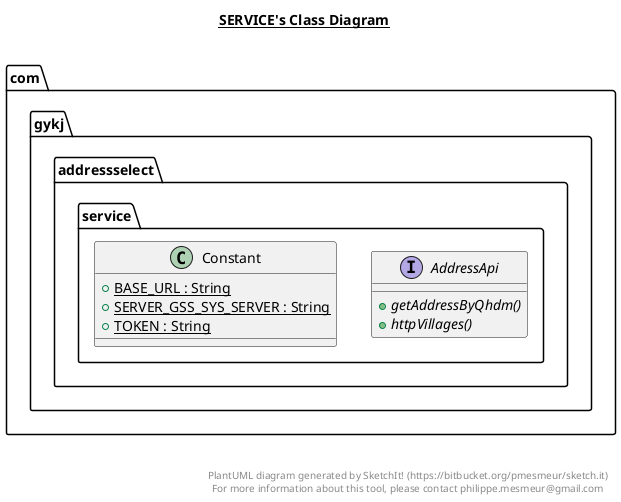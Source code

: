@startuml

title __SERVICE's Class Diagram__\n

  namespace com.gykj.addressselect {
    namespace service {
      interface com.gykj.addressselect.service.AddressApi {
          {abstract} + getAddressByQhdm()
          {abstract} + httpVillages()
      }
    }
  }
  

  namespace com.gykj.addressselect {
    namespace service {
      class com.gykj.addressselect.service.Constant {
          {static} + BASE_URL : String
          {static} + SERVER_GSS_SYS_SERVER : String
          {static} + TOKEN : String
      }
    }
  }
  



right footer


PlantUML diagram generated by SketchIt! (https://bitbucket.org/pmesmeur/sketch.it)
For more information about this tool, please contact philippe.mesmeur@gmail.com
endfooter

@enduml
